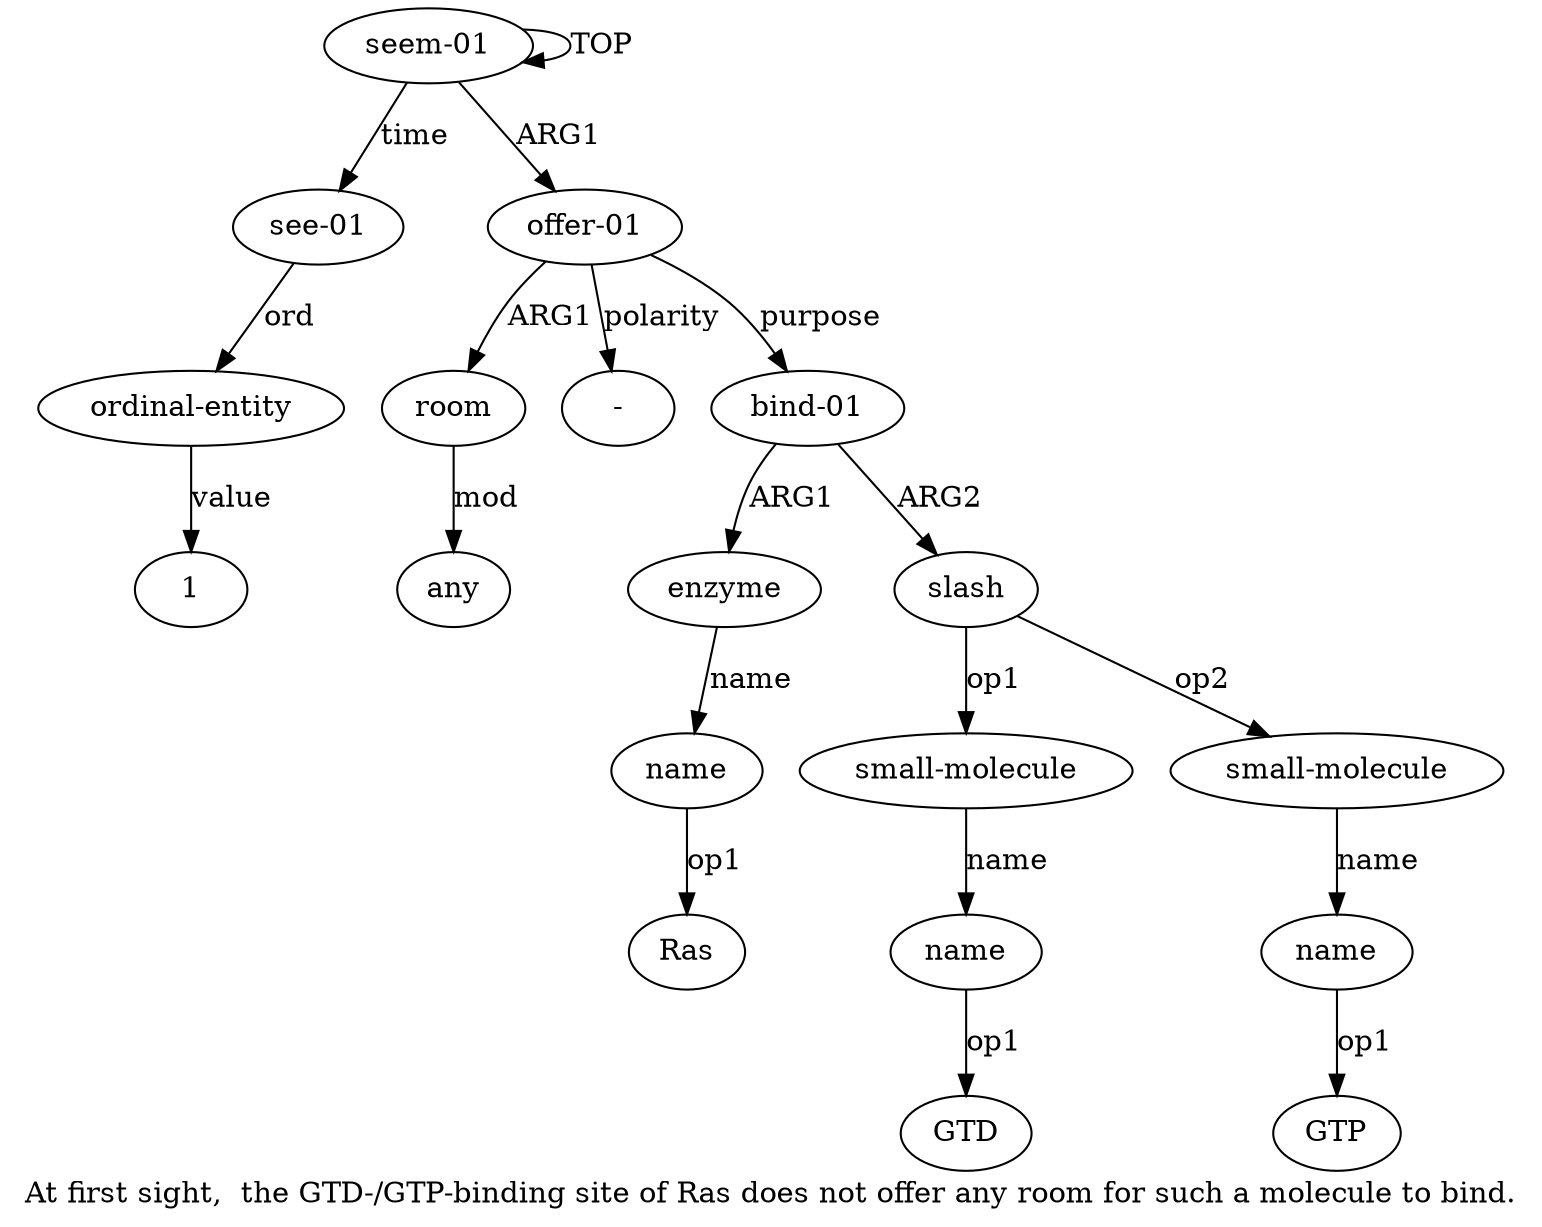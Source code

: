 digraph  {
	graph [label="At first sight,  the GTD-/GTP-binding site of Ras does not offer any room for such a molecule to bind."];
	node [label="\N"];
	"a13 1"	 [color=black,
		gold_ind=-1,
		gold_label=1,
		label=1,
		test_ind=-1,
		test_label=1];
	a11	 [color=black,
		gold_ind=11,
		gold_label=any,
		label=any,
		test_ind=11,
		test_label=any];
	a10	 [color=black,
		gold_ind=10,
		gold_label=room,
		label=room,
		test_ind=10,
		test_label=room];
	a10 -> a11 [key=0,
	color=black,
	gold_label=mod,
	label=mod,
	test_label=mod];
a13 [color=black,
	gold_ind=13,
	gold_label="ordinal-entity",
	label="ordinal-entity",
	test_ind=13,
	test_label="ordinal-entity"];
a13 -> "a13 1" [key=0,
color=black,
gold_label=value,
label=value,
test_label=value];
a12 [color=black,
gold_ind=12,
gold_label="see-01",
label="see-01",
test_ind=12,
test_label="see-01"];
a12 -> a13 [key=0,
color=black,
gold_label=ord,
label=ord,
test_label=ord];
"a1 -" [color=black,
gold_ind=-1,
gold_label="-",
label="-",
test_ind=-1,
test_label="-"];
"a9 GTP" [color=black,
gold_ind=-1,
gold_label=GTP,
label=GTP,
test_ind=-1,
test_label=GTP];
a1 [color=black,
gold_ind=1,
gold_label="offer-01",
label="offer-01",
test_ind=1,
test_label="offer-01"];
a1 -> a10 [key=0,
color=black,
gold_label=ARG1,
label=ARG1,
test_label=ARG1];
a1 -> "a1 -" [key=0,
color=black,
gold_label=polarity,
label=polarity,
test_label=polarity];
a2 [color=black,
gold_ind=2,
gold_label="bind-01",
label="bind-01",
test_ind=2,
test_label="bind-01"];
a1 -> a2 [key=0,
color=black,
gold_label=purpose,
label=purpose,
test_label=purpose];
a0 [color=black,
gold_ind=0,
gold_label="seem-01",
label="seem-01",
test_ind=0,
test_label="seem-01"];
a0 -> a12 [key=0,
color=black,
gold_label=time,
label=time,
test_label=time];
a0 -> a1 [key=0,
color=black,
gold_label=ARG1,
label=ARG1,
test_label=ARG1];
a0 -> a0 [key=0,
color=black,
gold_label=TOP,
label=TOP,
test_label=TOP];
a3 [color=black,
gold_ind=3,
gold_label=enzyme,
label=enzyme,
test_ind=3,
test_label=enzyme];
a4 [color=black,
gold_ind=4,
gold_label=name,
label=name,
test_ind=4,
test_label=name];
a3 -> a4 [key=0,
color=black,
gold_label=name,
label=name,
test_label=name];
a2 -> a3 [key=0,
color=black,
gold_label=ARG1,
label=ARG1,
test_label=ARG1];
a5 [color=black,
gold_ind=5,
gold_label=slash,
label=slash,
test_ind=5,
test_label=slash];
a2 -> a5 [key=0,
color=black,
gold_label=ARG2,
label=ARG2,
test_label=ARG2];
a6 [color=black,
gold_ind=6,
gold_label="small-molecule",
label="small-molecule",
test_ind=6,
test_label="small-molecule"];
a5 -> a6 [key=0,
color=black,
gold_label=op1,
label=op1,
test_label=op1];
a8 [color=black,
gold_ind=8,
gold_label="small-molecule",
label="small-molecule",
test_ind=8,
test_label="small-molecule"];
a5 -> a8 [key=0,
color=black,
gold_label=op2,
label=op2,
test_label=op2];
"a4 Ras" [color=black,
gold_ind=-1,
gold_label=Ras,
label=Ras,
test_ind=-1,
test_label=Ras];
a4 -> "a4 Ras" [key=0,
color=black,
gold_label=op1,
label=op1,
test_label=op1];
a7 [color=black,
gold_ind=7,
gold_label=name,
label=name,
test_ind=7,
test_label=name];
"a7 GTD" [color=black,
gold_ind=-1,
gold_label=GTD,
label=GTD,
test_ind=-1,
test_label=GTD];
a7 -> "a7 GTD" [key=0,
color=black,
gold_label=op1,
label=op1,
test_label=op1];
a6 -> a7 [key=0,
color=black,
gold_label=name,
label=name,
test_label=name];
a9 [color=black,
gold_ind=9,
gold_label=name,
label=name,
test_ind=9,
test_label=name];
a9 -> "a9 GTP" [key=0,
color=black,
gold_label=op1,
label=op1,
test_label=op1];
a8 -> a9 [key=0,
color=black,
gold_label=name,
label=name,
test_label=name];
}

